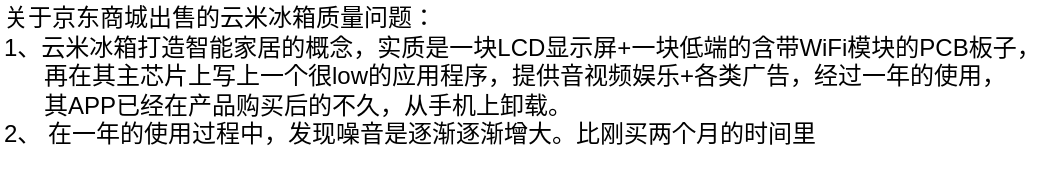<mxfile version="14.4.2" type="github">
  <diagram id="USduiFW1vZuBxQgyPT1P" name="Page-1">
    <mxGraphModel dx="1422" dy="772" grid="1" gridSize="10" guides="1" tooltips="1" connect="1" arrows="1" fold="1" page="1" pageScale="1" pageWidth="827" pageHeight="1169" math="0" shadow="0">
      <root>
        <mxCell id="0" />
        <mxCell id="1" parent="0" />
        <mxCell id="CBC6938KvRNYRx0MSELG-1" value="&lt;font style=&quot;vertical-align: inherit&quot;&gt;&lt;font style=&quot;vertical-align: inherit&quot;&gt;&lt;font style=&quot;vertical-align: inherit&quot;&gt;&lt;font style=&quot;vertical-align: inherit&quot;&gt;&lt;font style=&quot;vertical-align: inherit&quot;&gt;&lt;font style=&quot;vertical-align: inherit&quot;&gt;&lt;font style=&quot;vertical-align: inherit&quot;&gt;&lt;font style=&quot;vertical-align: inherit&quot;&gt;关于京东商城出售的云米冰箱质量问题：&lt;/font&gt;&lt;/font&gt;&lt;br&gt;&lt;font style=&quot;vertical-align: inherit&quot;&gt;&lt;font style=&quot;vertical-align: inherit&quot;&gt;1、云米冰箱打造智能家居的概念，实质是一块LCD显示屏+一块低端的含带WiFi模块的PCB板子，&lt;br&gt;&amp;nbsp; &amp;nbsp; &amp;nbsp; 再在其主芯片上写上一个很low的应用程序，提供音视频娱乐+各类广告，经过一年的使用，&lt;br&gt;&amp;nbsp; &amp;nbsp; &amp;nbsp; 其APP已经在产品购买后的不久，从手机上卸载。&lt;br&gt;2、&amp;nbsp;在一年的使用过程中，发现噪音是逐渐逐渐增大。比刚买两个月的时间里&lt;br&gt;&lt;/font&gt;&lt;/font&gt;&amp;nbsp; &amp;nbsp; &amp;nbsp;&amp;nbsp;&lt;br&gt;&lt;/font&gt;&lt;/font&gt;&lt;/font&gt;&lt;/font&gt;&lt;/font&gt;&lt;/font&gt;" style="text;html=1;align=left;verticalAlign=middle;resizable=0;points=[];autosize=1;" vertex="1" parent="1">
          <mxGeometry x="130" y="5" width="530" height="90" as="geometry" />
        </mxCell>
      </root>
    </mxGraphModel>
  </diagram>
</mxfile>

